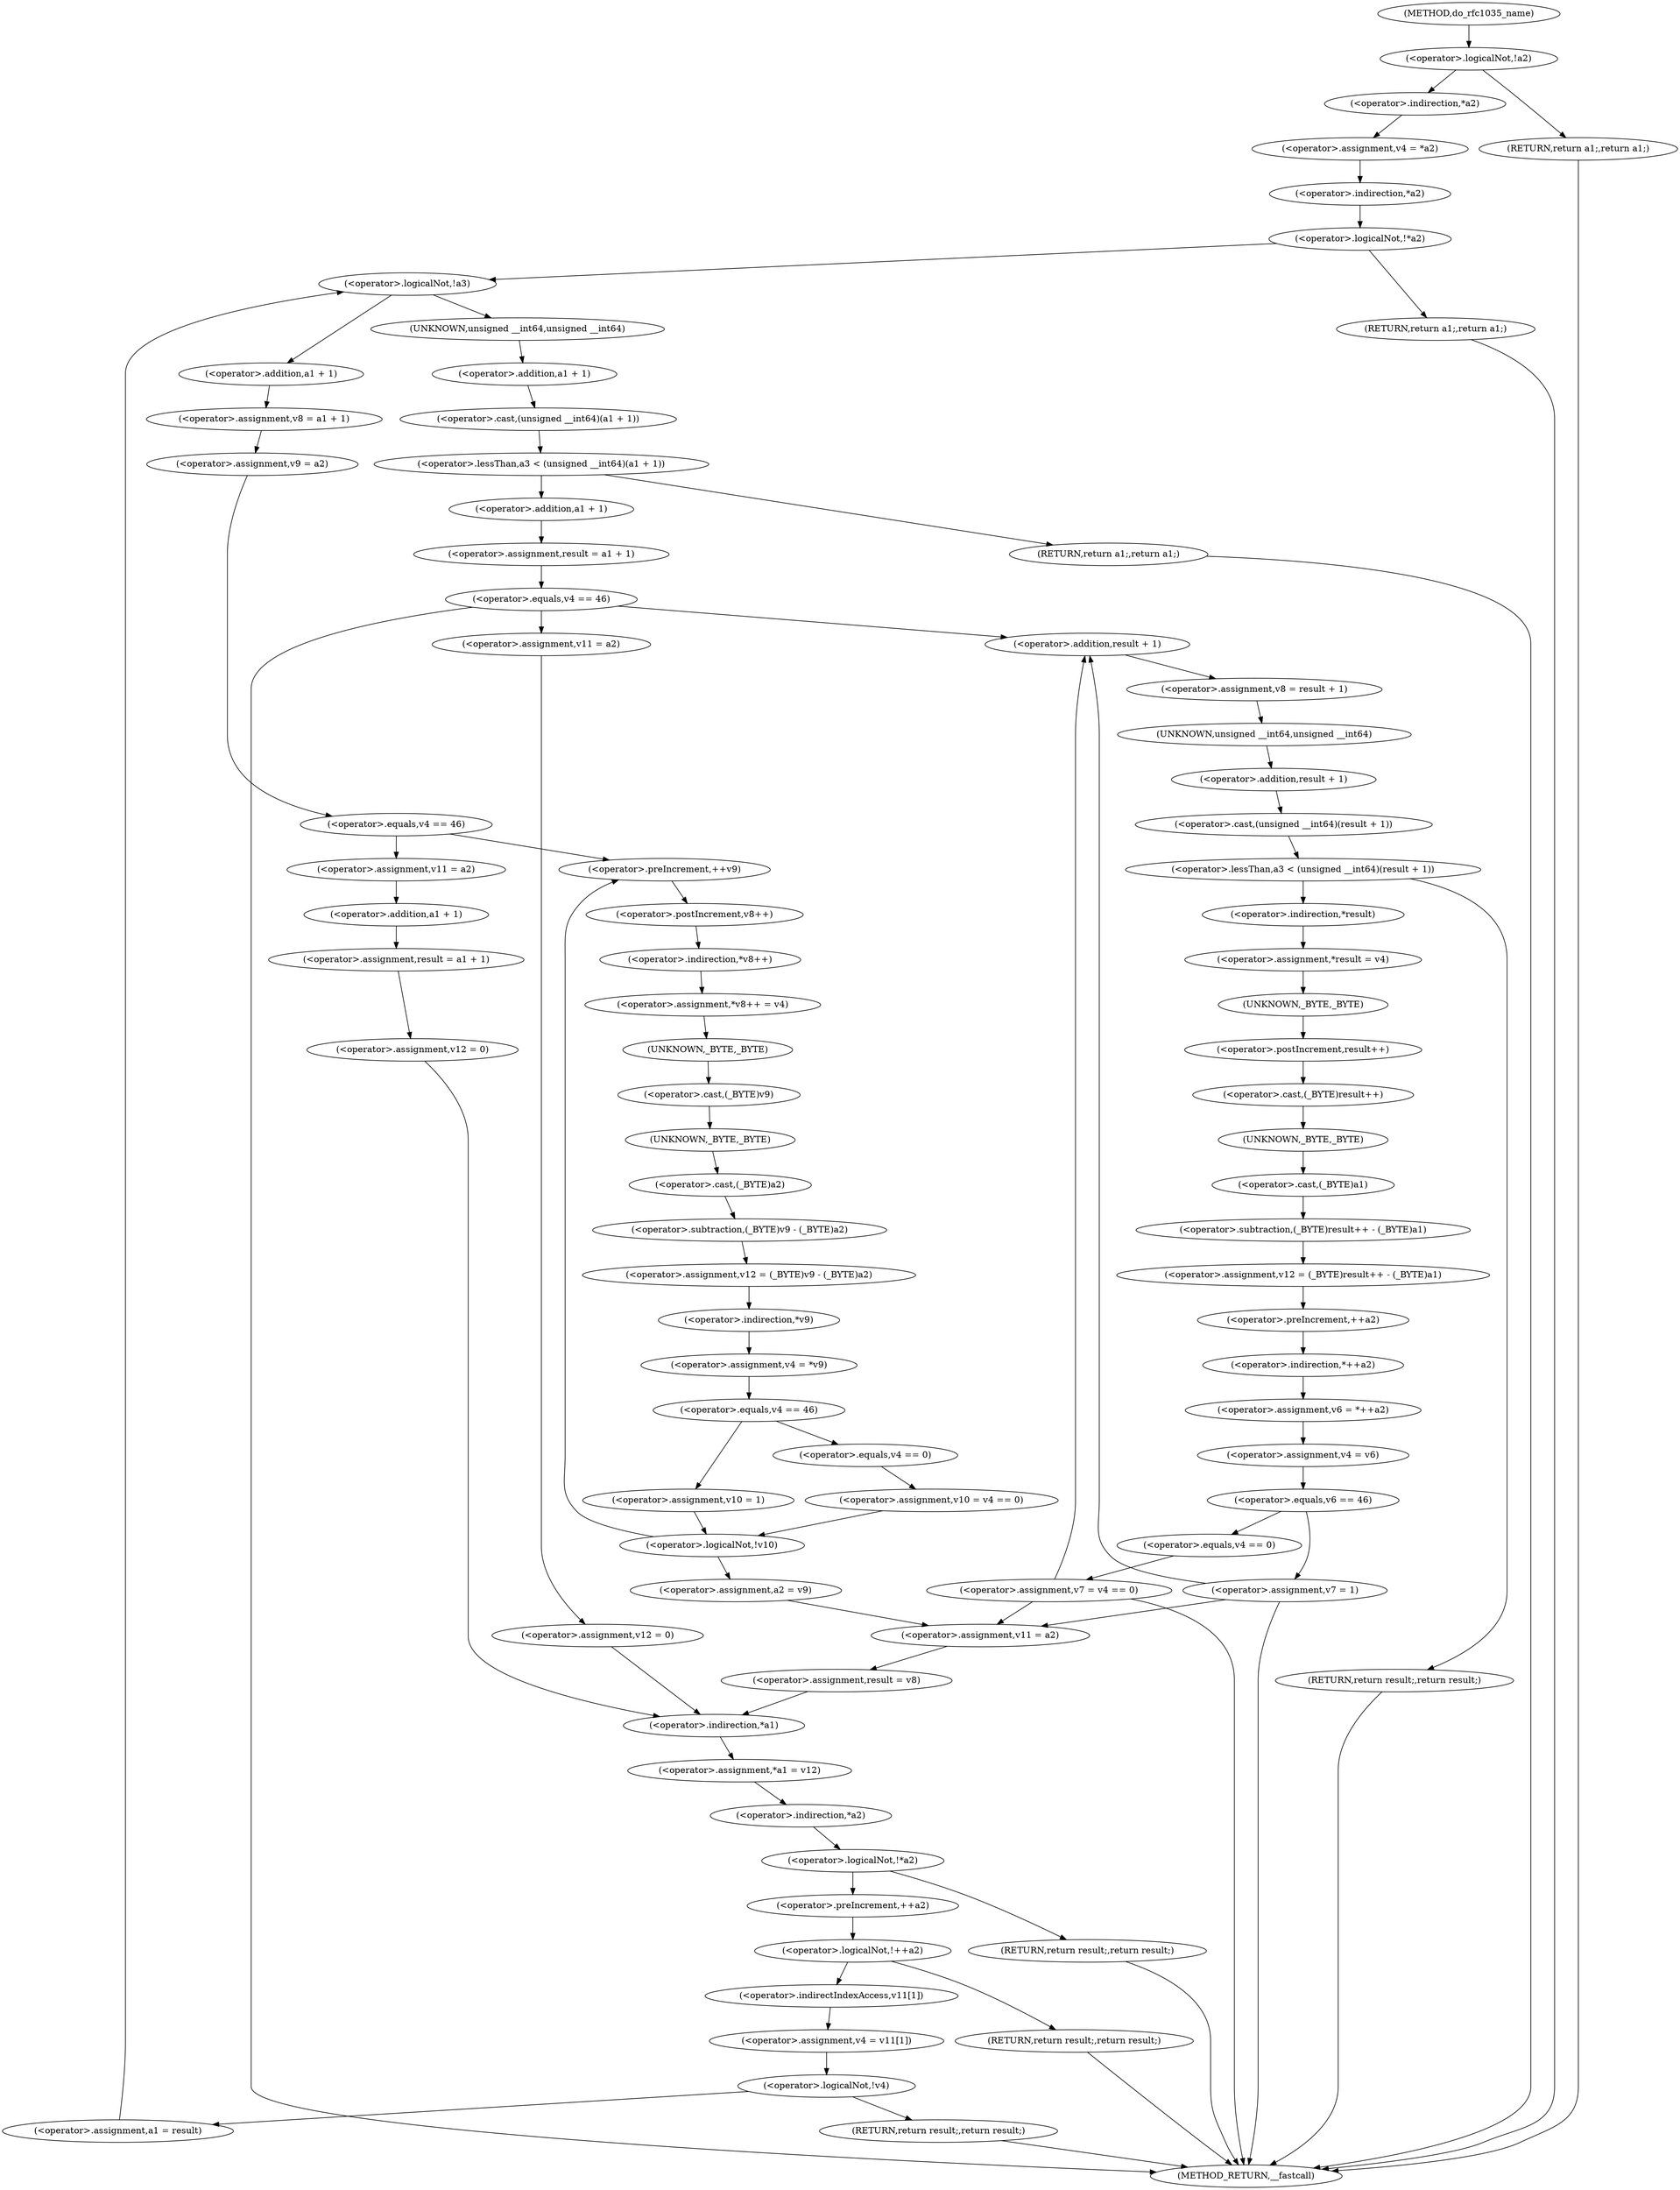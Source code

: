 digraph do_rfc1035_name {  
"1000125" [label = "(<operator>.logicalNot,!a2)" ]
"1000127" [label = "(RETURN,return a1;,return a1;)" ]
"1000129" [label = "(<operator>.assignment,v4 = *a2)" ]
"1000131" [label = "(<operator>.indirection,*a2)" ]
"1000134" [label = "(<operator>.logicalNot,!*a2)" ]
"1000135" [label = "(<operator>.indirection,*a2)" ]
"1000137" [label = "(RETURN,return a1;,return a1;)" ]
"1000140" [label = "(<operator>.logicalNot,!a3)" ]
"1000143" [label = "(<operator>.assignment,v8 = a1 + 1)" ]
"1000145" [label = "(<operator>.addition,a1 + 1)" ]
"1000148" [label = "(<operator>.assignment,v9 = a2)" ]
"1000152" [label = "(<operator>.equals,v4 == 46)" ]
"1000156" [label = "(<operator>.assignment,v11 = a2)" ]
"1000159" [label = "(<operator>.assignment,result = a1 + 1)" ]
"1000161" [label = "(<operator>.addition,a1 + 1)" ]
"1000164" [label = "(<operator>.assignment,v12 = 0)" ]
"1000171" [label = "(<operator>.preIncrement,++v9)" ]
"1000173" [label = "(<operator>.assignment,*v8++ = v4)" ]
"1000174" [label = "(<operator>.indirection,*v8++)" ]
"1000175" [label = "(<operator>.postIncrement,v8++)" ]
"1000178" [label = "(<operator>.assignment,v12 = (_BYTE)v9 - (_BYTE)a2)" ]
"1000180" [label = "(<operator>.subtraction,(_BYTE)v9 - (_BYTE)a2)" ]
"1000181" [label = "(<operator>.cast,(_BYTE)v9)" ]
"1000182" [label = "(UNKNOWN,_BYTE,_BYTE)" ]
"1000184" [label = "(<operator>.cast,(_BYTE)a2)" ]
"1000185" [label = "(UNKNOWN,_BYTE,_BYTE)" ]
"1000187" [label = "(<operator>.assignment,v4 = *v9)" ]
"1000189" [label = "(<operator>.indirection,*v9)" ]
"1000192" [label = "(<operator>.equals,v4 == 46)" ]
"1000195" [label = "(<operator>.assignment,v10 = 1)" ]
"1000199" [label = "(<operator>.assignment,v10 = v4 == 0)" ]
"1000201" [label = "(<operator>.equals,v4 == 0)" ]
"1000204" [label = "(<operator>.logicalNot,!v10)" ]
"1000206" [label = "(<operator>.assignment,a2 = v9)" ]
"1000210" [label = "(<operator>.assignment,v11 = a2)" ]
"1000213" [label = "(<operator>.assignment,result = v8)" ]
"1000217" [label = "(<operator>.assignment,*a1 = v12)" ]
"1000218" [label = "(<operator>.indirection,*a1)" ]
"1000222" [label = "(<operator>.logicalNot,!*a2)" ]
"1000223" [label = "(<operator>.indirection,*a2)" ]
"1000225" [label = "(RETURN,return result;,return result;)" ]
"1000228" [label = "(<operator>.logicalNot,!++a2)" ]
"1000229" [label = "(<operator>.preIncrement,++a2)" ]
"1000231" [label = "(RETURN,return result;,return result;)" ]
"1000233" [label = "(<operator>.assignment,v4 = v11[1])" ]
"1000235" [label = "(<operator>.indirectIndexAccess,v11[1])" ]
"1000239" [label = "(<operator>.logicalNot,!v4)" ]
"1000241" [label = "(RETURN,return result;,return result;)" ]
"1000243" [label = "(<operator>.assignment,a1 = result)" ]
"1000247" [label = "(<operator>.lessThan,a3 < (unsigned __int64)(a1 + 1))" ]
"1000249" [label = "(<operator>.cast,(unsigned __int64)(a1 + 1))" ]
"1000250" [label = "(UNKNOWN,unsigned __int64,unsigned __int64)" ]
"1000251" [label = "(<operator>.addition,a1 + 1)" ]
"1000254" [label = "(RETURN,return a1;,return a1;)" ]
"1000256" [label = "(<operator>.assignment,result = a1 + 1)" ]
"1000258" [label = "(<operator>.addition,a1 + 1)" ]
"1000262" [label = "(<operator>.equals,v4 == 46)" ]
"1000266" [label = "(<operator>.assignment,v11 = a2)" ]
"1000269" [label = "(<operator>.assignment,v12 = 0)" ]
"1000276" [label = "(<operator>.assignment,v8 = result + 1)" ]
"1000278" [label = "(<operator>.addition,result + 1)" ]
"1000282" [label = "(<operator>.lessThan,a3 < (unsigned __int64)(result + 1))" ]
"1000284" [label = "(<operator>.cast,(unsigned __int64)(result + 1))" ]
"1000285" [label = "(UNKNOWN,unsigned __int64,unsigned __int64)" ]
"1000286" [label = "(<operator>.addition,result + 1)" ]
"1000289" [label = "(RETURN,return result;,return result;)" ]
"1000291" [label = "(<operator>.assignment,*result = v4)" ]
"1000292" [label = "(<operator>.indirection,*result)" ]
"1000295" [label = "(<operator>.assignment,v12 = (_BYTE)result++ - (_BYTE)a1)" ]
"1000297" [label = "(<operator>.subtraction,(_BYTE)result++ - (_BYTE)a1)" ]
"1000298" [label = "(<operator>.cast,(_BYTE)result++)" ]
"1000299" [label = "(UNKNOWN,_BYTE,_BYTE)" ]
"1000300" [label = "(<operator>.postIncrement,result++)" ]
"1000302" [label = "(<operator>.cast,(_BYTE)a1)" ]
"1000303" [label = "(UNKNOWN,_BYTE,_BYTE)" ]
"1000305" [label = "(<operator>.assignment,v6 = *++a2)" ]
"1000307" [label = "(<operator>.indirection,*++a2)" ]
"1000308" [label = "(<operator>.preIncrement,++a2)" ]
"1000310" [label = "(<operator>.assignment,v4 = v6)" ]
"1000314" [label = "(<operator>.equals,v6 == 46)" ]
"1000317" [label = "(<operator>.assignment,v7 = 1)" ]
"1000321" [label = "(<operator>.assignment,v7 = v4 == 0)" ]
"1000323" [label = "(<operator>.equals,v4 == 0)" ]
"1000110" [label = "(METHOD,do_rfc1035_name)" ]
"1000329" [label = "(METHOD_RETURN,__fastcall)" ]
  "1000125" -> "1000127" 
  "1000125" -> "1000131" 
  "1000127" -> "1000329" 
  "1000129" -> "1000135" 
  "1000131" -> "1000129" 
  "1000134" -> "1000137" 
  "1000134" -> "1000140" 
  "1000135" -> "1000134" 
  "1000137" -> "1000329" 
  "1000140" -> "1000145" 
  "1000140" -> "1000250" 
  "1000143" -> "1000148" 
  "1000145" -> "1000143" 
  "1000148" -> "1000152" 
  "1000152" -> "1000156" 
  "1000152" -> "1000171" 
  "1000156" -> "1000161" 
  "1000159" -> "1000164" 
  "1000161" -> "1000159" 
  "1000164" -> "1000218" 
  "1000171" -> "1000175" 
  "1000173" -> "1000182" 
  "1000174" -> "1000173" 
  "1000175" -> "1000174" 
  "1000178" -> "1000189" 
  "1000180" -> "1000178" 
  "1000181" -> "1000185" 
  "1000182" -> "1000181" 
  "1000184" -> "1000180" 
  "1000185" -> "1000184" 
  "1000187" -> "1000192" 
  "1000189" -> "1000187" 
  "1000192" -> "1000195" 
  "1000192" -> "1000201" 
  "1000195" -> "1000204" 
  "1000199" -> "1000204" 
  "1000201" -> "1000199" 
  "1000204" -> "1000171" 
  "1000204" -> "1000206" 
  "1000206" -> "1000210" 
  "1000210" -> "1000213" 
  "1000213" -> "1000218" 
  "1000217" -> "1000223" 
  "1000218" -> "1000217" 
  "1000222" -> "1000225" 
  "1000222" -> "1000229" 
  "1000223" -> "1000222" 
  "1000225" -> "1000329" 
  "1000228" -> "1000231" 
  "1000228" -> "1000235" 
  "1000229" -> "1000228" 
  "1000231" -> "1000329" 
  "1000233" -> "1000239" 
  "1000235" -> "1000233" 
  "1000239" -> "1000241" 
  "1000239" -> "1000243" 
  "1000241" -> "1000329" 
  "1000243" -> "1000140" 
  "1000247" -> "1000254" 
  "1000247" -> "1000258" 
  "1000249" -> "1000247" 
  "1000250" -> "1000251" 
  "1000251" -> "1000249" 
  "1000254" -> "1000329" 
  "1000256" -> "1000262" 
  "1000258" -> "1000256" 
  "1000262" -> "1000266" 
  "1000262" -> "1000329" 
  "1000262" -> "1000278" 
  "1000266" -> "1000269" 
  "1000269" -> "1000218" 
  "1000276" -> "1000285" 
  "1000278" -> "1000276" 
  "1000282" -> "1000289" 
  "1000282" -> "1000292" 
  "1000284" -> "1000282" 
  "1000285" -> "1000286" 
  "1000286" -> "1000284" 
  "1000289" -> "1000329" 
  "1000291" -> "1000299" 
  "1000292" -> "1000291" 
  "1000295" -> "1000308" 
  "1000297" -> "1000295" 
  "1000298" -> "1000303" 
  "1000299" -> "1000300" 
  "1000300" -> "1000298" 
  "1000302" -> "1000297" 
  "1000303" -> "1000302" 
  "1000305" -> "1000310" 
  "1000307" -> "1000305" 
  "1000308" -> "1000307" 
  "1000310" -> "1000314" 
  "1000314" -> "1000317" 
  "1000314" -> "1000323" 
  "1000317" -> "1000329" 
  "1000317" -> "1000278" 
  "1000317" -> "1000210" 
  "1000321" -> "1000329" 
  "1000321" -> "1000278" 
  "1000321" -> "1000210" 
  "1000323" -> "1000321" 
  "1000110" -> "1000125" 
}
